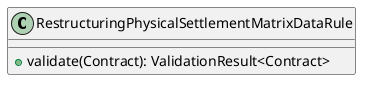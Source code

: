 @startuml

    class RestructuringPhysicalSettlementMatrixDataRule [[RestructuringPhysicalSettlementMatrixDataRule.html]] {
        +validate(Contract): ValidationResult<Contract>
    }

@enduml
